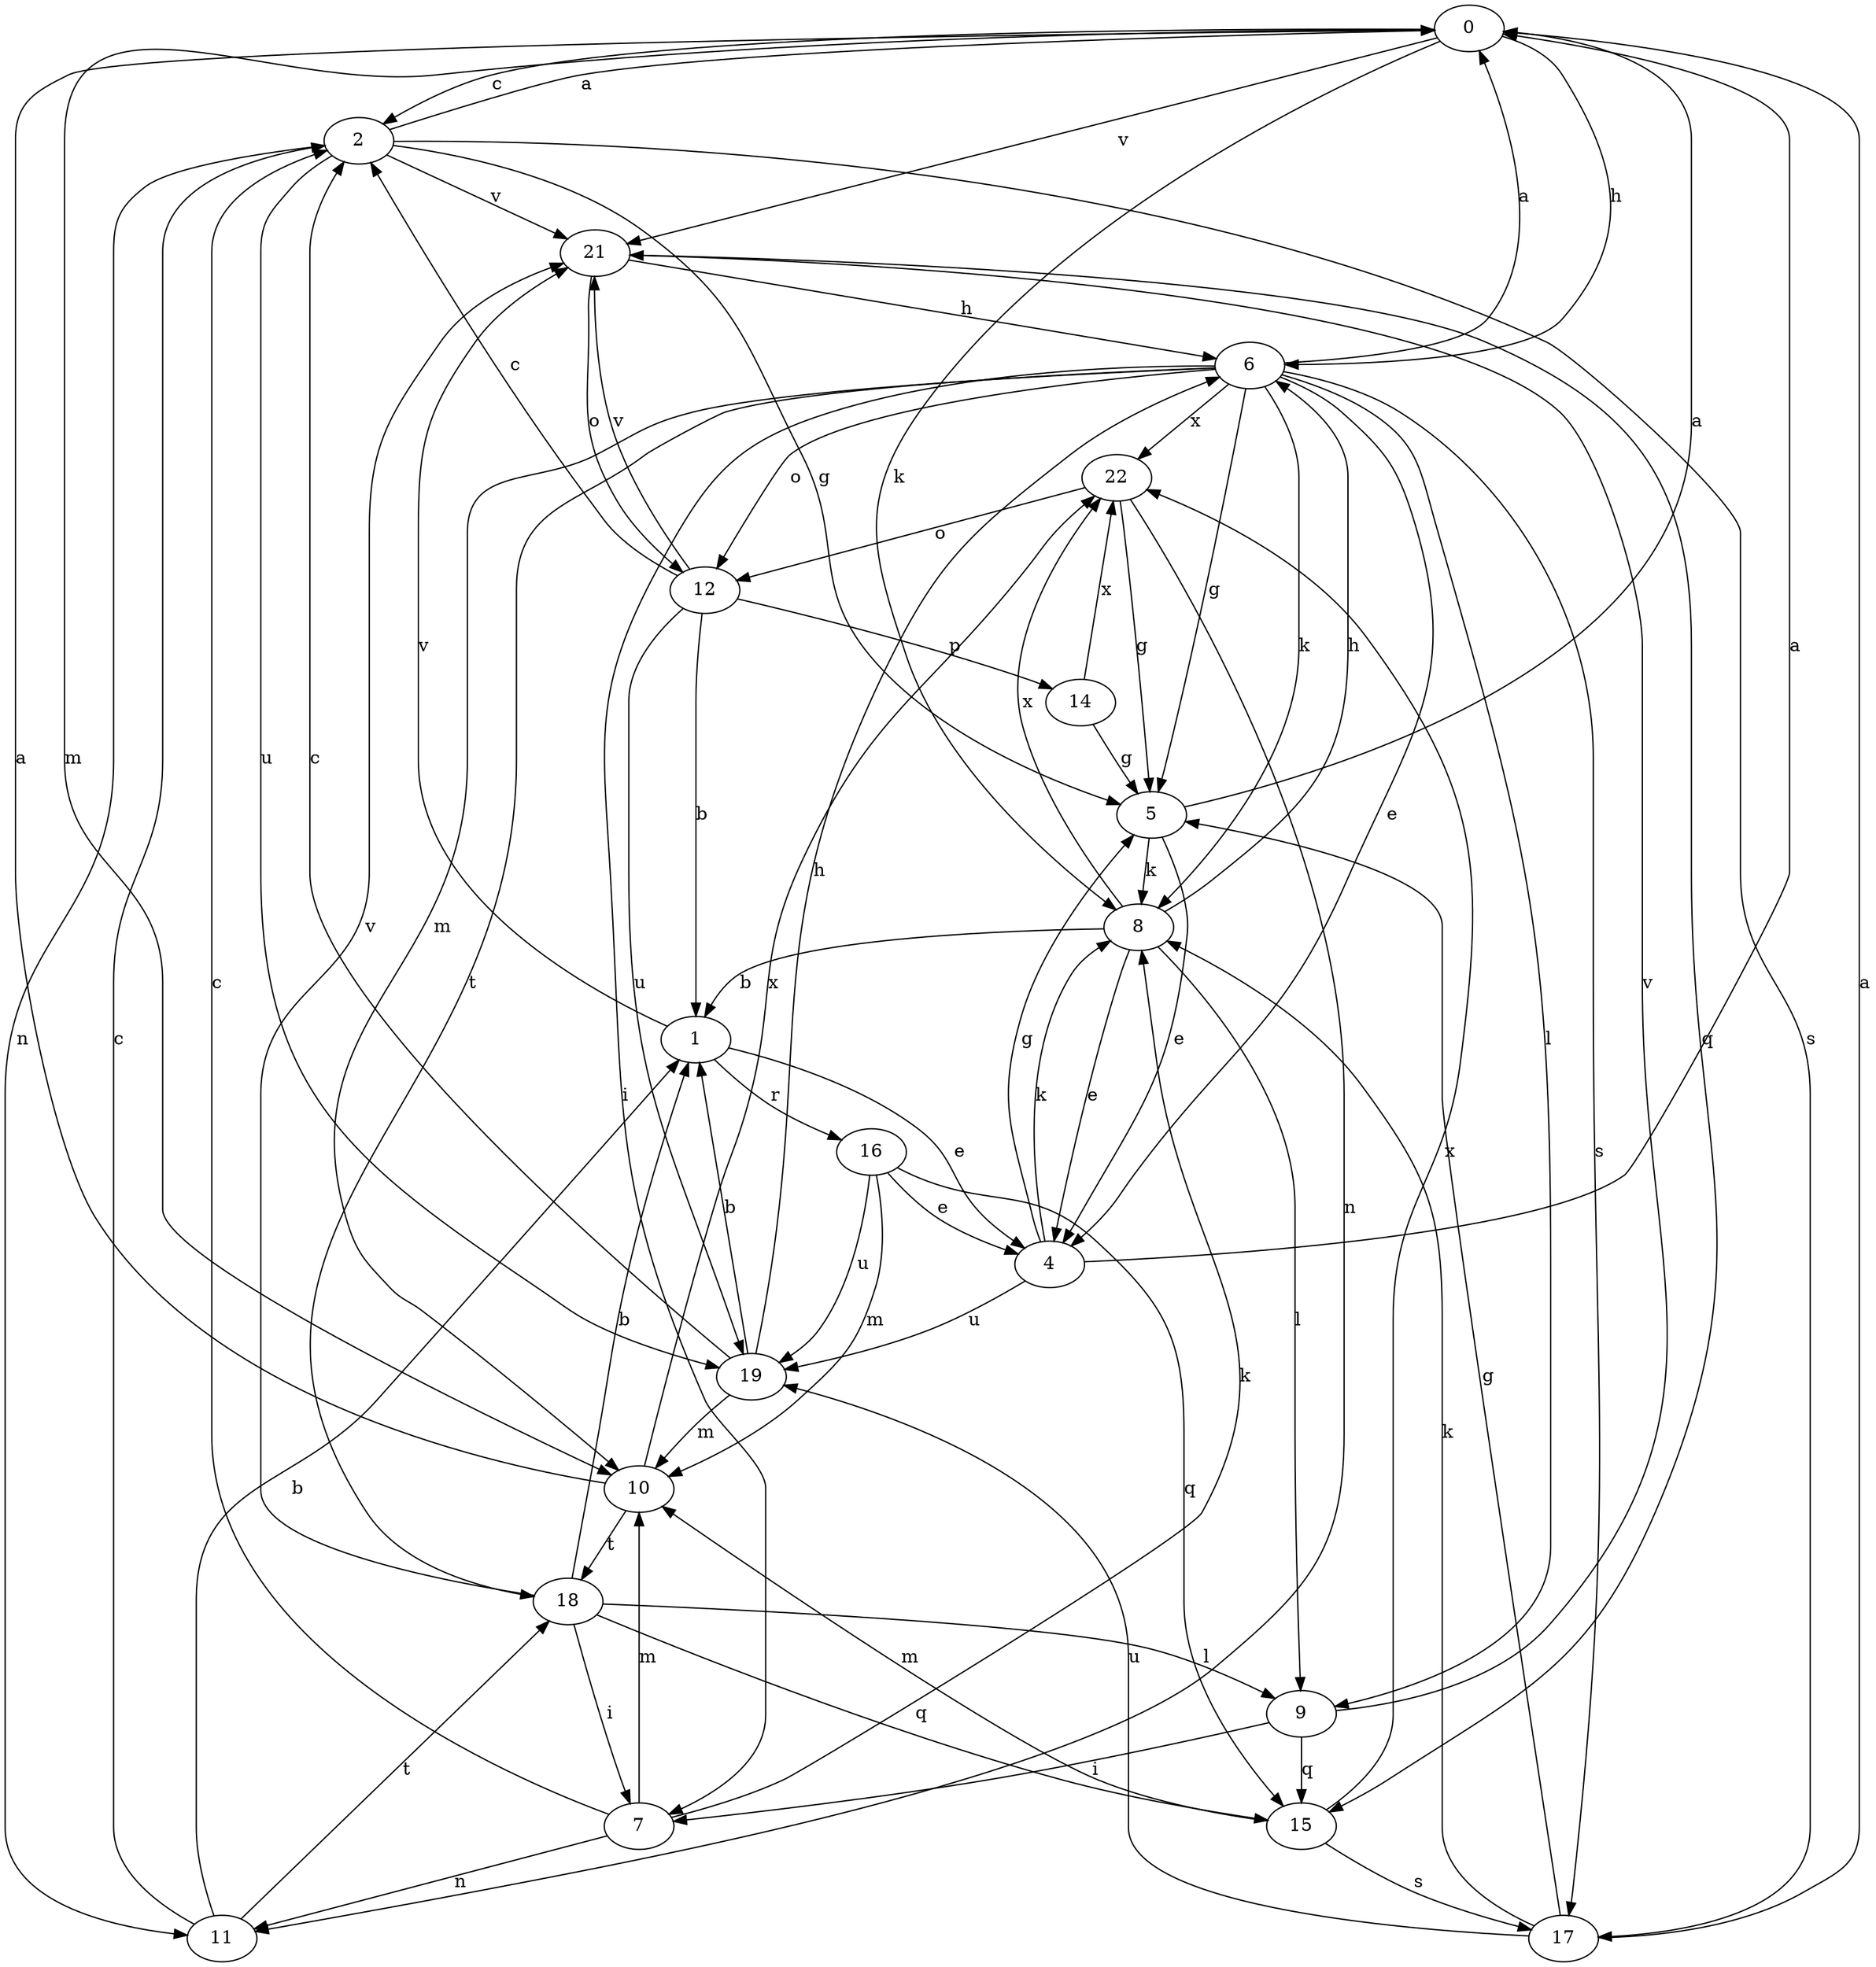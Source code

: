 strict digraph  {
0;
1;
2;
4;
5;
6;
7;
8;
9;
10;
11;
12;
14;
15;
16;
17;
18;
19;
21;
22;
0 -> 2  [label=c];
0 -> 6  [label=h];
0 -> 8  [label=k];
0 -> 10  [label=m];
0 -> 21  [label=v];
1 -> 4  [label=e];
1 -> 16  [label=r];
1 -> 21  [label=v];
2 -> 0  [label=a];
2 -> 5  [label=g];
2 -> 11  [label=n];
2 -> 17  [label=s];
2 -> 19  [label=u];
2 -> 21  [label=v];
4 -> 0  [label=a];
4 -> 5  [label=g];
4 -> 8  [label=k];
4 -> 19  [label=u];
5 -> 0  [label=a];
5 -> 4  [label=e];
5 -> 8  [label=k];
6 -> 0  [label=a];
6 -> 4  [label=e];
6 -> 5  [label=g];
6 -> 7  [label=i];
6 -> 8  [label=k];
6 -> 9  [label=l];
6 -> 10  [label=m];
6 -> 12  [label=o];
6 -> 17  [label=s];
6 -> 18  [label=t];
6 -> 22  [label=x];
7 -> 2  [label=c];
7 -> 8  [label=k];
7 -> 10  [label=m];
7 -> 11  [label=n];
8 -> 1  [label=b];
8 -> 4  [label=e];
8 -> 6  [label=h];
8 -> 9  [label=l];
8 -> 22  [label=x];
9 -> 7  [label=i];
9 -> 15  [label=q];
9 -> 21  [label=v];
10 -> 0  [label=a];
10 -> 18  [label=t];
10 -> 22  [label=x];
11 -> 1  [label=b];
11 -> 2  [label=c];
11 -> 18  [label=t];
12 -> 1  [label=b];
12 -> 2  [label=c];
12 -> 14  [label=p];
12 -> 19  [label=u];
12 -> 21  [label=v];
14 -> 5  [label=g];
14 -> 22  [label=x];
15 -> 10  [label=m];
15 -> 17  [label=s];
15 -> 22  [label=x];
16 -> 4  [label=e];
16 -> 10  [label=m];
16 -> 15  [label=q];
16 -> 19  [label=u];
17 -> 0  [label=a];
17 -> 5  [label=g];
17 -> 8  [label=k];
17 -> 19  [label=u];
18 -> 1  [label=b];
18 -> 7  [label=i];
18 -> 9  [label=l];
18 -> 15  [label=q];
18 -> 21  [label=v];
19 -> 1  [label=b];
19 -> 2  [label=c];
19 -> 6  [label=h];
19 -> 10  [label=m];
21 -> 6  [label=h];
21 -> 12  [label=o];
21 -> 15  [label=q];
22 -> 5  [label=g];
22 -> 11  [label=n];
22 -> 12  [label=o];
}
